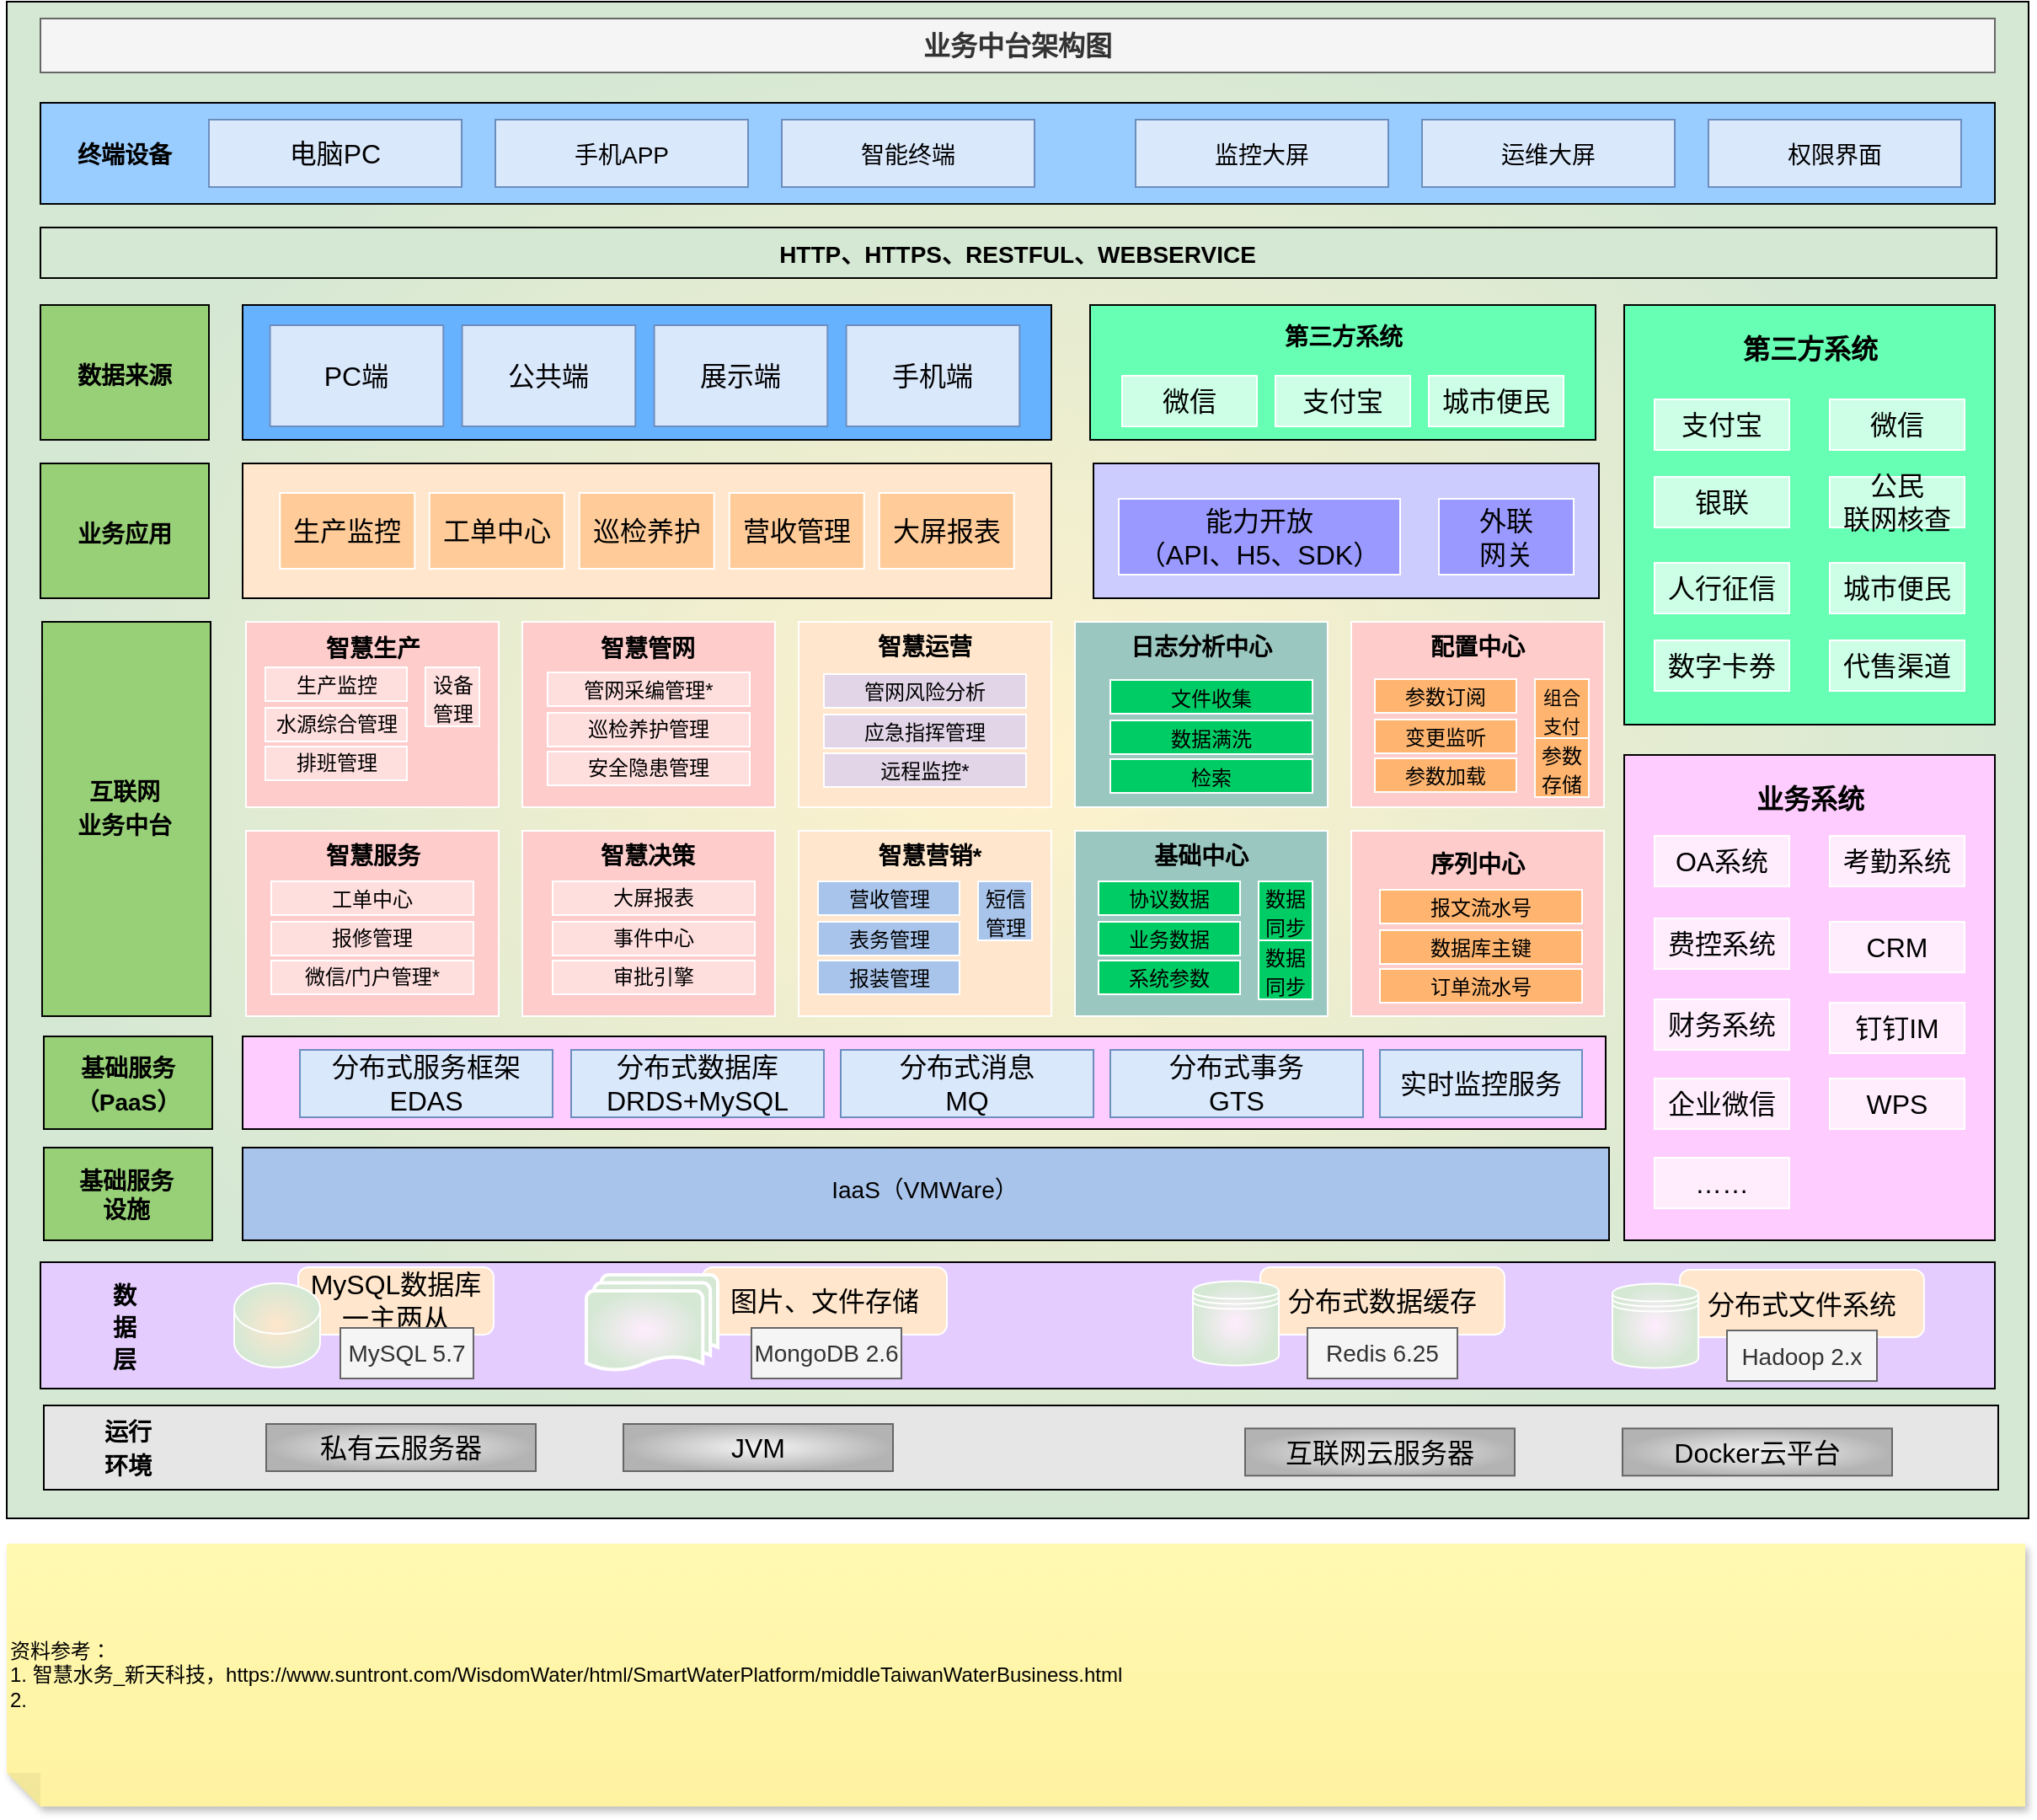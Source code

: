 <mxfile>
    <diagram name="智慧水务-业务中台" id="4simwkfIRgN691fyDRGk">
        <mxGraphModel dx="1086" dy="752" grid="0" gridSize="10" guides="1" tooltips="1" connect="1" arrows="1" fold="1" page="1" pageScale="1" pageWidth="827" pageHeight="1169" math="0" shadow="0">
            <root>
                <mxCell id="0"/>
                <mxCell id="5" value="备注" parent="0"/>
                <mxCell id="4" value="&lt;span style=&quot;&quot;&gt;资料参考：&lt;/span&gt;&lt;br style=&quot;border-color: var(--border-color);&quot;&gt;&lt;span style=&quot;&quot;&gt;1. 智慧水务_新天科技，https://www.suntront.com/WisdomWater/html/SmartWaterPlatform/middleTaiwanWaterBusiness.html&amp;nbsp;&lt;/span&gt;&lt;br style=&quot;border-color: var(--border-color);&quot;&gt;&lt;span style=&quot;&quot;&gt;2.&amp;nbsp;&lt;/span&gt;" style="shape=note;whiteSpace=wrap;html=1;backgroundOutline=1;fontColor=#000000;darkOpacity=0.05;fillColor=#FFF9B2;strokeColor=none;fillStyle=solid;direction=west;gradientDirection=north;gradientColor=#FFF2A1;shadow=1;size=20;pointerEvents=1;align=left;" parent="5" vertex="1">
                    <mxGeometry x="20" y="935" width="1198" height="156" as="geometry"/>
                </mxCell>
                <mxCell id="1" value="架构主图" parent="0"/>
                <mxCell id="jWukpngSFdl4Em01BRt9-1" value="" style="rounded=0;whiteSpace=wrap;html=1;fillStyle=dashed;fillColor=#FFF2CC;gradientColor=#D5E8D4;gradientDirection=radial;" parent="1" vertex="1">
                    <mxGeometry x="20" y="20" width="1200" height="900" as="geometry"/>
                </mxCell>
                <mxCell id="jWukpngSFdl4Em01BRt9-2" value="&lt;font style=&quot;font-size: 16px;&quot;&gt;&lt;b&gt;业务中台架构图&lt;/b&gt;&lt;/font&gt;" style="rounded=0;whiteSpace=wrap;html=1;fillColor=#f5f5f5;fontColor=#333333;strokeColor=#666666;" parent="1" vertex="1">
                    <mxGeometry x="40" y="30" width="1160" height="32" as="geometry"/>
                </mxCell>
                <mxCell id="jWukpngSFdl4Em01BRt9-12" value="" style="group" parent="1" vertex="1" connectable="0">
                    <mxGeometry x="40" y="80" width="1160" height="60" as="geometry"/>
                </mxCell>
                <mxCell id="jWukpngSFdl4Em01BRt9-11" value="" style="group" parent="jWukpngSFdl4Em01BRt9-12" vertex="1" connectable="0">
                    <mxGeometry width="1160" height="60" as="geometry"/>
                </mxCell>
                <mxCell id="jWukpngSFdl4Em01BRt9-3" value="" style="rounded=0;whiteSpace=wrap;html=1;fillColor=#99CCFF;" parent="jWukpngSFdl4Em01BRt9-11" vertex="1">
                    <mxGeometry width="1160" height="60" as="geometry"/>
                </mxCell>
                <mxCell id="jWukpngSFdl4Em01BRt9-4" value="&lt;font style=&quot;font-size: 14px;&quot;&gt;终端设备&lt;/font&gt;" style="rounded=0;whiteSpace=wrap;html=1;fontSize=16;strokeColor=none;fillColor=none;fontStyle=1" parent="jWukpngSFdl4Em01BRt9-11" vertex="1">
                    <mxGeometry x="20" y="10" width="60" height="40" as="geometry"/>
                </mxCell>
                <mxCell id="jWukpngSFdl4Em01BRt9-5" value="电脑PC" style="rounded=0;whiteSpace=wrap;html=1;fontSize=16;strokeColor=#6c8ebf;fillColor=#dae8fc;" parent="jWukpngSFdl4Em01BRt9-12" vertex="1">
                    <mxGeometry x="100" y="10" width="150" height="40" as="geometry"/>
                </mxCell>
                <mxCell id="jWukpngSFdl4Em01BRt9-6" value="&lt;font style=&quot;font-size: 14px;&quot;&gt;手机APP&lt;/font&gt;" style="rounded=0;whiteSpace=wrap;html=1;fontSize=16;strokeColor=#6c8ebf;fillColor=#dae8fc;" parent="jWukpngSFdl4Em01BRt9-12" vertex="1">
                    <mxGeometry x="270" y="10" width="150" height="40" as="geometry"/>
                </mxCell>
                <mxCell id="jWukpngSFdl4Em01BRt9-7" value="&lt;span style=&quot;font-size: 14px;&quot;&gt;智能终端&lt;/span&gt;" style="rounded=0;whiteSpace=wrap;html=1;fontSize=16;strokeColor=#6c8ebf;fillColor=#dae8fc;" parent="jWukpngSFdl4Em01BRt9-12" vertex="1">
                    <mxGeometry x="440" y="10" width="150" height="40" as="geometry"/>
                </mxCell>
                <mxCell id="jWukpngSFdl4Em01BRt9-8" value="&lt;span style=&quot;font-size: 14px;&quot;&gt;监控大屏&lt;/span&gt;" style="rounded=0;whiteSpace=wrap;html=1;fontSize=16;strokeColor=#6c8ebf;fillColor=#dae8fc;" parent="jWukpngSFdl4Em01BRt9-12" vertex="1">
                    <mxGeometry x="650" y="10" width="150" height="40" as="geometry"/>
                </mxCell>
                <mxCell id="jWukpngSFdl4Em01BRt9-9" value="&lt;span style=&quot;font-size: 14px;&quot;&gt;运维大屏&lt;/span&gt;" style="rounded=0;whiteSpace=wrap;html=1;fontSize=16;strokeColor=#6c8ebf;fillColor=#dae8fc;" parent="jWukpngSFdl4Em01BRt9-12" vertex="1">
                    <mxGeometry x="820" y="10" width="150" height="40" as="geometry"/>
                </mxCell>
                <mxCell id="jWukpngSFdl4Em01BRt9-10" value="&lt;span style=&quot;font-size: 14px;&quot;&gt;权限界面&lt;/span&gt;" style="rounded=0;whiteSpace=wrap;html=1;fontSize=16;strokeColor=#6c8ebf;fillColor=#dae8fc;" parent="jWukpngSFdl4Em01BRt9-12" vertex="1">
                    <mxGeometry x="990" y="10" width="150" height="40" as="geometry"/>
                </mxCell>
                <mxCell id="jWukpngSFdl4Em01BRt9-27" value="" style="group" parent="1" vertex="1" connectable="0">
                    <mxGeometry x="40" y="768" width="1160" height="75" as="geometry"/>
                </mxCell>
                <mxCell id="jWukpngSFdl4Em01BRt9-28" value="" style="group" parent="jWukpngSFdl4Em01BRt9-27" vertex="1" connectable="0">
                    <mxGeometry width="1160" height="75" as="geometry"/>
                </mxCell>
                <mxCell id="jWukpngSFdl4Em01BRt9-29" value="" style="rounded=0;whiteSpace=wrap;html=1;fillColor=#E5CCFF;" parent="jWukpngSFdl4Em01BRt9-28" vertex="1">
                    <mxGeometry width="1160" height="75" as="geometry"/>
                </mxCell>
                <mxCell id="jWukpngSFdl4Em01BRt9-30" value="&lt;font style=&quot;font-size: 14px;&quot;&gt;数&lt;br&gt;据&lt;br&gt;层&lt;/font&gt;" style="rounded=0;whiteSpace=wrap;html=1;fontSize=16;strokeColor=none;fillColor=none;fontStyle=1" parent="jWukpngSFdl4Em01BRt9-28" vertex="1">
                    <mxGeometry x="20" y="12.5" width="60" height="50" as="geometry"/>
                </mxCell>
                <mxCell id="jWukpngSFdl4Em01BRt9-217" value="MySQL数据库&lt;br&gt;一主两从" style="rounded=1;whiteSpace=wrap;html=1;fillStyle=solid;strokeColor=#FFFFFF;fontSize=16;fillColor=#FFE6CC;gradientColor=none;gradientDirection=radial;" parent="jWukpngSFdl4Em01BRt9-28" vertex="1">
                    <mxGeometry x="153" y="3" width="116" height="40" as="geometry"/>
                </mxCell>
                <mxCell id="jWukpngSFdl4Em01BRt9-216" value="" style="shape=cylinder3;whiteSpace=wrap;html=1;boundedLbl=1;backgroundOutline=1;size=15;fillStyle=dashed;strokeColor=#FFFFFF;fontSize=16;fillColor=#FFE6CC;gradientColor=#D5E8D4;gradientDirection=radial;" parent="jWukpngSFdl4Em01BRt9-28" vertex="1">
                    <mxGeometry x="115" y="12.5" width="51" height="50" as="geometry"/>
                </mxCell>
                <mxCell id="jWukpngSFdl4Em01BRt9-228" value="MySQL 5.7" style="text;html=1;strokeColor=#666666;fillColor=#f5f5f5;align=center;verticalAlign=middle;whiteSpace=wrap;rounded=0;fontSize=14;fontColor=#333333;" parent="jWukpngSFdl4Em01BRt9-28" vertex="1">
                    <mxGeometry x="178" y="39" width="79" height="30" as="geometry"/>
                </mxCell>
                <mxCell id="jWukpngSFdl4Em01BRt9-230" value="图片、文件存储" style="rounded=1;whiteSpace=wrap;html=1;fillStyle=solid;strokeColor=#FFFFFF;fontSize=16;fillColor=#FFE6CC;gradientColor=none;gradientDirection=radial;" parent="jWukpngSFdl4Em01BRt9-28" vertex="1">
                    <mxGeometry x="393" y="3" width="145" height="40" as="geometry"/>
                </mxCell>
                <mxCell id="jWukpngSFdl4Em01BRt9-229" value="" style="strokeWidth=2;html=1;shape=mxgraph.flowchart.multi-document;whiteSpace=wrap;fillStyle=solid;strokeColor=#FFFFFF;fontSize=14;fillColor=#FFEDFE;gradientColor=#D5E8D4;gradientDirection=radial;" parent="jWukpngSFdl4Em01BRt9-28" vertex="1">
                    <mxGeometry x="324" y="7.5" width="78" height="57.5" as="geometry"/>
                </mxCell>
                <mxCell id="jWukpngSFdl4Em01BRt9-231" value="MongoDB 2.6" style="text;html=1;strokeColor=#666666;fillColor=#f5f5f5;align=center;verticalAlign=middle;whiteSpace=wrap;rounded=0;fontSize=14;fontColor=#333333;" parent="jWukpngSFdl4Em01BRt9-28" vertex="1">
                    <mxGeometry x="422" y="39" width="89" height="30" as="geometry"/>
                </mxCell>
                <mxCell id="jWukpngSFdl4Em01BRt9-233" value="分布式数据缓存" style="rounded=1;whiteSpace=wrap;html=1;fillStyle=solid;strokeColor=#FFFFFF;fontSize=16;fillColor=#FFE6CC;gradientColor=none;gradientDirection=radial;" parent="jWukpngSFdl4Em01BRt9-28" vertex="1">
                    <mxGeometry x="724" y="3" width="145" height="40" as="geometry"/>
                </mxCell>
                <mxCell id="jWukpngSFdl4Em01BRt9-232" value="" style="shape=datastore;whiteSpace=wrap;html=1;fillStyle=solid;strokeColor=#FFFFFF;fontSize=14;fillColor=#FFEDFE;gradientColor=#D5E8D4;gradientDirection=radial;" parent="jWukpngSFdl4Em01BRt9-28" vertex="1">
                    <mxGeometry x="684" y="11.25" width="51" height="50" as="geometry"/>
                </mxCell>
                <mxCell id="jWukpngSFdl4Em01BRt9-234" value="Redis 6.25" style="text;html=1;strokeColor=#666666;fillColor=#f5f5f5;align=center;verticalAlign=middle;whiteSpace=wrap;rounded=0;fontSize=14;fontColor=#333333;" parent="jWukpngSFdl4Em01BRt9-28" vertex="1">
                    <mxGeometry x="752" y="39" width="89" height="30" as="geometry"/>
                </mxCell>
                <mxCell id="jWukpngSFdl4Em01BRt9-235" value="分布式文件系统" style="rounded=1;whiteSpace=wrap;html=1;fillStyle=solid;strokeColor=#FFFFFF;fontSize=16;fillColor=#FFE6CC;gradientColor=none;gradientDirection=radial;" parent="jWukpngSFdl4Em01BRt9-28" vertex="1">
                    <mxGeometry x="973" y="4.5" width="145" height="40" as="geometry"/>
                </mxCell>
                <mxCell id="jWukpngSFdl4Em01BRt9-236" value="" style="shape=datastore;whiteSpace=wrap;html=1;fillStyle=solid;strokeColor=#FFFFFF;fontSize=14;fillColor=#FFEDFE;gradientColor=#D5E8D4;gradientDirection=radial;" parent="jWukpngSFdl4Em01BRt9-28" vertex="1">
                    <mxGeometry x="933" y="12.75" width="51" height="50" as="geometry"/>
                </mxCell>
                <mxCell id="jWukpngSFdl4Em01BRt9-237" value="Hadoop 2.x" style="text;html=1;strokeColor=#666666;fillColor=#f5f5f5;align=center;verticalAlign=middle;whiteSpace=wrap;rounded=0;fontSize=14;fontColor=#333333;" parent="jWukpngSFdl4Em01BRt9-28" vertex="1">
                    <mxGeometry x="1001" y="40.5" width="89" height="30" as="geometry"/>
                </mxCell>
                <mxCell id="jWukpngSFdl4Em01BRt9-40" value="" style="group" parent="1" vertex="1" connectable="0">
                    <mxGeometry x="40" y="154" width="1160" height="40" as="geometry"/>
                </mxCell>
                <mxCell id="jWukpngSFdl4Em01BRt9-41" value="" style="rounded=0;whiteSpace=wrap;html=1;fillColor=#D5E8D4;" parent="jWukpngSFdl4Em01BRt9-40" vertex="1">
                    <mxGeometry width="1161" height="30" as="geometry"/>
                </mxCell>
                <mxCell id="jWukpngSFdl4Em01BRt9-42" value="&lt;font style=&quot;font-size: 14px;&quot;&gt;HTTP、HTTPS、RESTFUL、WEBSERVICE&lt;/font&gt;" style="rounded=0;whiteSpace=wrap;html=1;fontSize=16;strokeColor=none;fillColor=none;fontStyle=1" parent="jWukpngSFdl4Em01BRt9-40" vertex="1">
                    <mxGeometry x="15" y="4.997" width="1130" height="20" as="geometry"/>
                </mxCell>
                <mxCell id="jWukpngSFdl4Em01BRt9-48" value="" style="group" parent="1" vertex="1" connectable="0">
                    <mxGeometry x="160" y="200" width="480" height="80" as="geometry"/>
                </mxCell>
                <mxCell id="jWukpngSFdl4Em01BRt9-49" value="" style="group" parent="jWukpngSFdl4Em01BRt9-48" vertex="1" connectable="0">
                    <mxGeometry width="480" height="80" as="geometry"/>
                </mxCell>
                <mxCell id="jWukpngSFdl4Em01BRt9-70" value="" style="group" parent="jWukpngSFdl4Em01BRt9-49" vertex="1" connectable="0">
                    <mxGeometry width="480" height="80" as="geometry"/>
                </mxCell>
                <mxCell id="jWukpngSFdl4Em01BRt9-50" value="" style="rounded=0;whiteSpace=wrap;html=1;fillColor=#66B2FF;" parent="jWukpngSFdl4Em01BRt9-70" vertex="1">
                    <mxGeometry width="480" height="80" as="geometry"/>
                </mxCell>
                <mxCell id="jWukpngSFdl4Em01BRt9-62" value="PC端" style="rounded=0;whiteSpace=wrap;html=1;fontSize=16;strokeColor=#6c8ebf;fillColor=#dae8fc;" parent="jWukpngSFdl4Em01BRt9-70" vertex="1">
                    <mxGeometry x="16.286" y="12" width="102.857" height="60" as="geometry"/>
                </mxCell>
                <mxCell id="jWukpngSFdl4Em01BRt9-67" value="公共端" style="rounded=0;whiteSpace=wrap;html=1;fontSize=16;strokeColor=#6c8ebf;fillColor=#dae8fc;" parent="jWukpngSFdl4Em01BRt9-70" vertex="1">
                    <mxGeometry x="130.286" y="12" width="102.857" height="60" as="geometry"/>
                </mxCell>
                <mxCell id="jWukpngSFdl4Em01BRt9-68" value="展示端" style="rounded=0;whiteSpace=wrap;html=1;fontSize=16;strokeColor=#6c8ebf;fillColor=#dae8fc;" parent="jWukpngSFdl4Em01BRt9-70" vertex="1">
                    <mxGeometry x="244.286" y="12" width="102.857" height="60" as="geometry"/>
                </mxCell>
                <mxCell id="jWukpngSFdl4Em01BRt9-69" value="手机端" style="rounded=0;whiteSpace=wrap;html=1;fontSize=16;strokeColor=#6c8ebf;fillColor=#dae8fc;" parent="jWukpngSFdl4Em01BRt9-70" vertex="1">
                    <mxGeometry x="358.286" y="12" width="102.857" height="60" as="geometry"/>
                </mxCell>
                <mxCell id="jWukpngSFdl4Em01BRt9-87" value="" style="group" parent="1" vertex="1" connectable="0">
                    <mxGeometry x="663" y="200" width="300" height="80" as="geometry"/>
                </mxCell>
                <mxCell id="jWukpngSFdl4Em01BRt9-80" value="" style="rounded=0;whiteSpace=wrap;html=1;fillColor=#66FFB3;" parent="jWukpngSFdl4Em01BRt9-87" vertex="1">
                    <mxGeometry width="300" height="80" as="geometry"/>
                </mxCell>
                <mxCell id="jWukpngSFdl4Em01BRt9-81" value="微信" style="rounded=0;whiteSpace=wrap;html=1;fontSize=16;strokeColor=#FFFFFF;fillColor=#CCFFE6;" parent="jWukpngSFdl4Em01BRt9-87" vertex="1">
                    <mxGeometry x="19" y="42" width="80" height="30" as="geometry"/>
                </mxCell>
                <mxCell id="jWukpngSFdl4Em01BRt9-82" value="支付宝" style="rounded=0;whiteSpace=wrap;html=1;fontSize=16;strokeColor=#FFFFFF;fillColor=#CCFFE6;" parent="jWukpngSFdl4Em01BRt9-87" vertex="1">
                    <mxGeometry x="110" y="42" width="80" height="30" as="geometry"/>
                </mxCell>
                <mxCell id="jWukpngSFdl4Em01BRt9-83" value="城市便民" style="rounded=0;whiteSpace=wrap;html=1;fontSize=16;strokeColor=#FFFFFF;fillColor=#CCFFE6;" parent="jWukpngSFdl4Em01BRt9-87" vertex="1">
                    <mxGeometry x="201" y="42" width="80" height="30" as="geometry"/>
                </mxCell>
                <mxCell id="jWukpngSFdl4Em01BRt9-85" value="第三方系统" style="text;html=1;strokeColor=none;fillColor=none;align=center;verticalAlign=middle;whiteSpace=wrap;rounded=0;fontSize=14;fontStyle=1" parent="jWukpngSFdl4Em01BRt9-87" vertex="1">
                    <mxGeometry x="108.5" y="3.5" width="83" height="30" as="geometry"/>
                </mxCell>
                <mxCell id="jWukpngSFdl4Em01BRt9-96" value="" style="group" parent="1" vertex="1" connectable="0">
                    <mxGeometry x="40" y="200" width="100" height="80" as="geometry"/>
                </mxCell>
                <mxCell id="jWukpngSFdl4Em01BRt9-45" value="" style="rounded=0;whiteSpace=wrap;html=1;fillColor=#97D077;" parent="jWukpngSFdl4Em01BRt9-96" vertex="1">
                    <mxGeometry width="100" height="80" as="geometry"/>
                </mxCell>
                <mxCell id="jWukpngSFdl4Em01BRt9-46" value="&lt;font style=&quot;font-size: 14px;&quot;&gt;数据来源&lt;/font&gt;" style="rounded=0;whiteSpace=wrap;html=1;fontSize=16;strokeColor=none;fillColor=none;fontStyle=1" parent="jWukpngSFdl4Em01BRt9-96" vertex="1">
                    <mxGeometry x="20" y="21" width="60" height="39" as="geometry"/>
                </mxCell>
                <mxCell id="jWukpngSFdl4Em01BRt9-97" value="" style="group" parent="1" vertex="1" connectable="0">
                    <mxGeometry x="40" y="294" width="100" height="80" as="geometry"/>
                </mxCell>
                <mxCell id="jWukpngSFdl4Em01BRt9-98" value="" style="rounded=0;whiteSpace=wrap;html=1;fillColor=#97D077;" parent="jWukpngSFdl4Em01BRt9-97" vertex="1">
                    <mxGeometry width="100" height="80" as="geometry"/>
                </mxCell>
                <mxCell id="jWukpngSFdl4Em01BRt9-99" value="&lt;font style=&quot;font-size: 14px;&quot;&gt;业务应用&lt;/font&gt;" style="rounded=0;whiteSpace=wrap;html=1;fontSize=16;strokeColor=none;fillColor=none;fontStyle=1" parent="jWukpngSFdl4Em01BRt9-97" vertex="1">
                    <mxGeometry x="20" y="21" width="60" height="39" as="geometry"/>
                </mxCell>
                <mxCell id="jWukpngSFdl4Em01BRt9-116" value="" style="group" parent="1" vertex="1" connectable="0">
                    <mxGeometry x="160" y="294" width="480" height="80" as="geometry"/>
                </mxCell>
                <mxCell id="jWukpngSFdl4Em01BRt9-106" value="" style="rounded=0;whiteSpace=wrap;html=1;fillColor=#FFE6CC;" parent="jWukpngSFdl4Em01BRt9-116" vertex="1">
                    <mxGeometry width="480" height="80" as="geometry"/>
                </mxCell>
                <mxCell id="jWukpngSFdl4Em01BRt9-107" value="生产监控" style="rounded=0;whiteSpace=wrap;html=1;fontSize=16;strokeColor=#FFFFFF;fillColor=#FFCC99;" parent="jWukpngSFdl4Em01BRt9-116" vertex="1">
                    <mxGeometry x="22.146" y="17.5" width="80" height="45" as="geometry"/>
                </mxCell>
                <mxCell id="jWukpngSFdl4Em01BRt9-112" value="工单中心" style="rounded=0;whiteSpace=wrap;html=1;fontSize=16;strokeColor=#FFFFFF;fillColor=#FFCC99;" parent="jWukpngSFdl4Em01BRt9-116" vertex="1">
                    <mxGeometry x="110.856" y="17.5" width="80" height="45" as="geometry"/>
                </mxCell>
                <mxCell id="jWukpngSFdl4Em01BRt9-113" value="巡检养护" style="rounded=0;whiteSpace=wrap;html=1;fontSize=16;strokeColor=#FFFFFF;fillColor=#FFCC99;" parent="jWukpngSFdl4Em01BRt9-116" vertex="1">
                    <mxGeometry x="199.856" y="17.5" width="80" height="45" as="geometry"/>
                </mxCell>
                <mxCell id="jWukpngSFdl4Em01BRt9-114" value="营收管理" style="rounded=0;whiteSpace=wrap;html=1;fontSize=16;strokeColor=#FFFFFF;fillColor=#FFCC99;" parent="jWukpngSFdl4Em01BRt9-116" vertex="1">
                    <mxGeometry x="288.856" y="17.5" width="80" height="45" as="geometry"/>
                </mxCell>
                <mxCell id="jWukpngSFdl4Em01BRt9-115" value="大屏报表" style="rounded=0;whiteSpace=wrap;html=1;fontSize=16;strokeColor=#FFFFFF;fillColor=#FFCC99;" parent="jWukpngSFdl4Em01BRt9-116" vertex="1">
                    <mxGeometry x="377.856" y="17.5" width="80" height="45" as="geometry"/>
                </mxCell>
                <mxCell id="jWukpngSFdl4Em01BRt9-125" value="" style="group" parent="1" vertex="1" connectable="0">
                    <mxGeometry x="665" y="294" width="300" height="80" as="geometry"/>
                </mxCell>
                <mxCell id="jWukpngSFdl4Em01BRt9-119" value="" style="rounded=0;whiteSpace=wrap;html=1;fillColor=#CCCCFF;" parent="jWukpngSFdl4Em01BRt9-125" vertex="1">
                    <mxGeometry width="300" height="80" as="geometry"/>
                </mxCell>
                <mxCell id="jWukpngSFdl4Em01BRt9-120" value="能力开放&lt;br&gt;（API、H5、SDK）" style="rounded=0;whiteSpace=wrap;html=1;fontSize=16;strokeColor=#FFFFFF;fillColor=#9999FF;" parent="jWukpngSFdl4Em01BRt9-125" vertex="1">
                    <mxGeometry x="15" y="21" width="167" height="45" as="geometry"/>
                </mxCell>
                <mxCell id="jWukpngSFdl4Em01BRt9-121" value="外联&lt;br&gt;网关" style="rounded=0;whiteSpace=wrap;html=1;fontSize=16;strokeColor=#FFFFFF;fillColor=#9999FF;" parent="jWukpngSFdl4Em01BRt9-125" vertex="1">
                    <mxGeometry x="204.996" y="21" width="80" height="45" as="geometry"/>
                </mxCell>
                <mxCell id="jWukpngSFdl4Em01BRt9-127" value="" style="rounded=0;whiteSpace=wrap;html=1;fillColor=#97D077;" parent="1" vertex="1">
                    <mxGeometry x="41" y="388" width="100" height="234" as="geometry"/>
                </mxCell>
                <mxCell id="jWukpngSFdl4Em01BRt9-128" value="&lt;font style=&quot;font-size: 14px;&quot;&gt;互联网&lt;br&gt;业务中台&lt;br&gt;&lt;/font&gt;" style="rounded=0;whiteSpace=wrap;html=1;fontSize=16;strokeColor=none;fillColor=none;fontStyle=1" parent="1" vertex="1">
                    <mxGeometry x="60" y="478" width="60" height="39" as="geometry"/>
                </mxCell>
                <mxCell id="jWukpngSFdl4Em01BRt9-133" value="" style="group" parent="1" vertex="1" connectable="0">
                    <mxGeometry x="42" y="634" width="100" height="55" as="geometry"/>
                </mxCell>
                <mxCell id="jWukpngSFdl4Em01BRt9-135" value="" style="group" parent="jWukpngSFdl4Em01BRt9-133" vertex="1" connectable="0">
                    <mxGeometry width="100" height="55" as="geometry"/>
                </mxCell>
                <mxCell id="jWukpngSFdl4Em01BRt9-131" value="" style="rounded=0;whiteSpace=wrap;html=1;fillColor=#97D077;" parent="jWukpngSFdl4Em01BRt9-135" vertex="1">
                    <mxGeometry width="100" height="55" as="geometry"/>
                </mxCell>
                <mxCell id="jWukpngSFdl4Em01BRt9-132" value="&lt;font style=&quot;font-size: 14px;&quot;&gt;基础服务&lt;br&gt;（PaaS）&lt;br&gt;&lt;/font&gt;" style="rounded=0;whiteSpace=wrap;html=1;fontSize=16;strokeColor=none;fillColor=none;fontStyle=1" parent="jWukpngSFdl4Em01BRt9-135" vertex="1">
                    <mxGeometry x="20" y="15" width="60" height="25" as="geometry"/>
                </mxCell>
                <mxCell id="jWukpngSFdl4Em01BRt9-153" value="" style="rounded=0;whiteSpace=wrap;html=1;fillColor=#97D077;" parent="1" vertex="1">
                    <mxGeometry x="42" y="700" width="100" height="55" as="geometry"/>
                </mxCell>
                <mxCell id="jWukpngSFdl4Em01BRt9-25" value="" style="rounded=0;whiteSpace=wrap;html=1;fillColor=#FFCCFF;" parent="1" vertex="1">
                    <mxGeometry x="160" y="634" width="809" height="55" as="geometry"/>
                </mxCell>
                <mxCell id="jWukpngSFdl4Em01BRt9-155" value="" style="rounded=0;whiteSpace=wrap;html=1;fillColor=#A9C4EB;" parent="1" vertex="1">
                    <mxGeometry x="160" y="700" width="811" height="55" as="geometry"/>
                </mxCell>
                <mxCell id="jWukpngSFdl4Em01BRt9-156" value="" style="group" parent="1" vertex="1" connectable="0">
                    <mxGeometry x="42" y="843" width="1160" height="50" as="geometry"/>
                </mxCell>
                <mxCell id="jWukpngSFdl4Em01BRt9-157" value="" style="group" parent="jWukpngSFdl4Em01BRt9-156" vertex="1" connectable="0">
                    <mxGeometry y="10" width="1160" height="50" as="geometry"/>
                </mxCell>
                <mxCell id="jWukpngSFdl4Em01BRt9-158" value="" style="rounded=0;whiteSpace=wrap;html=1;fillColor=#E6E6E6;" parent="jWukpngSFdl4Em01BRt9-157" vertex="1">
                    <mxGeometry width="1160" height="50" as="geometry"/>
                </mxCell>
                <mxCell id="jWukpngSFdl4Em01BRt9-159" value="&lt;font style=&quot;font-size: 14px;&quot;&gt;运行&lt;br&gt;环境&lt;br&gt;&lt;/font&gt;" style="rounded=0;whiteSpace=wrap;html=1;fontSize=16;strokeColor=none;fillColor=none;fontStyle=1" parent="jWukpngSFdl4Em01BRt9-157" vertex="1">
                    <mxGeometry x="20" y="8.333" width="60" height="33.333" as="geometry"/>
                </mxCell>
                <mxCell id="jWukpngSFdl4Em01BRt9-247" value="私有云服务器" style="rounded=0;whiteSpace=wrap;html=1;fontSize=16;strokeColor=#666666;fillColor=#f5f5f5;gradientColor=#b3b3b3;gradientDirection=radial;" parent="jWukpngSFdl4Em01BRt9-157" vertex="1">
                    <mxGeometry x="132" y="11" width="160" height="28" as="geometry"/>
                </mxCell>
                <mxCell id="jWukpngSFdl4Em01BRt9-248" value="JVM" style="rounded=0;whiteSpace=wrap;html=1;fontSize=16;strokeColor=#666666;fillColor=#f5f5f5;gradientColor=#b3b3b3;gradientDirection=radial;" parent="jWukpngSFdl4Em01BRt9-157" vertex="1">
                    <mxGeometry x="344" y="11" width="160" height="28" as="geometry"/>
                </mxCell>
                <mxCell id="jWukpngSFdl4Em01BRt9-249" value="互联网云服务器" style="rounded=0;whiteSpace=wrap;html=1;fontSize=16;strokeColor=#666666;fillColor=#f5f5f5;gradientColor=#b3b3b3;gradientDirection=radial;" parent="jWukpngSFdl4Em01BRt9-157" vertex="1">
                    <mxGeometry x="713" y="13.67" width="160" height="28" as="geometry"/>
                </mxCell>
                <mxCell id="jWukpngSFdl4Em01BRt9-250" value="Docker云平台" style="rounded=0;whiteSpace=wrap;html=1;fontSize=16;strokeColor=#666666;fillColor=#f5f5f5;gradientColor=#b3b3b3;gradientDirection=radial;" parent="jWukpngSFdl4Em01BRt9-157" vertex="1">
                    <mxGeometry x="937" y="13.67" width="160" height="28" as="geometry"/>
                </mxCell>
                <mxCell id="jWukpngSFdl4Em01BRt9-160" value="&lt;font style=&quot;font-size: 14px;&quot;&gt;&lt;b&gt;基础服务&lt;br&gt;设施&lt;/b&gt;&lt;/font&gt;" style="text;html=1;strokeColor=none;fillColor=none;align=center;verticalAlign=middle;whiteSpace=wrap;rounded=0;fontSize=14;" parent="1" vertex="1">
                    <mxGeometry x="61" y="712.5" width="60" height="30" as="geometry"/>
                </mxCell>
                <mxCell id="jWukpngSFdl4Em01BRt9-161" value="" style="rounded=0;whiteSpace=wrap;html=1;fillColor=#FFCCCC;strokeColor=#FFFFFF;" parent="1" vertex="1">
                    <mxGeometry x="162" y="388" width="150" height="110" as="geometry"/>
                </mxCell>
                <mxCell id="jWukpngSFdl4Em01BRt9-164" value="" style="rounded=0;whiteSpace=wrap;html=1;fillColor=#FFCCCC;strokeColor=#FFFFFF;" parent="1" vertex="1">
                    <mxGeometry x="326" y="388" width="150" height="110" as="geometry"/>
                </mxCell>
                <mxCell id="jWukpngSFdl4Em01BRt9-165" value="" style="rounded=0;whiteSpace=wrap;html=1;fillColor=#FFE6CC;strokeColor=#FFFFFF;" parent="1" vertex="1">
                    <mxGeometry x="490" y="388" width="150" height="110" as="geometry"/>
                </mxCell>
                <mxCell id="jWukpngSFdl4Em01BRt9-166" value="" style="rounded=0;whiteSpace=wrap;html=1;fillColor=#9AC7BF;strokeColor=#FFFFFF;" parent="1" vertex="1">
                    <mxGeometry x="654" y="388" width="150" height="110" as="geometry"/>
                </mxCell>
                <mxCell id="jWukpngSFdl4Em01BRt9-168" value="" style="rounded=0;whiteSpace=wrap;html=1;fillColor=#FFCCCC;strokeColor=#FFFFFF;" parent="1" vertex="1">
                    <mxGeometry x="818" y="388" width="150" height="110" as="geometry"/>
                </mxCell>
                <mxCell id="jWukpngSFdl4Em01BRt9-169" value="" style="rounded=0;whiteSpace=wrap;html=1;fillColor=#FFCCCC;strokeColor=#FFFFFF;" parent="1" vertex="1">
                    <mxGeometry x="162" y="512" width="150" height="110" as="geometry"/>
                </mxCell>
                <mxCell id="jWukpngSFdl4Em01BRt9-170" value="" style="rounded=0;whiteSpace=wrap;html=1;fillColor=#FFCCCC;strokeColor=#FFFFFF;" parent="1" vertex="1">
                    <mxGeometry x="326" y="512" width="150" height="110" as="geometry"/>
                </mxCell>
                <mxCell id="jWukpngSFdl4Em01BRt9-171" value="" style="rounded=0;whiteSpace=wrap;html=1;fillColor=#FFE6CC;strokeColor=#FFFFFF;" parent="1" vertex="1">
                    <mxGeometry x="490" y="512" width="150" height="110" as="geometry"/>
                </mxCell>
                <mxCell id="jWukpngSFdl4Em01BRt9-172" value="" style="rounded=0;whiteSpace=wrap;html=1;fillColor=#9AC7BF;strokeColor=#FFFFFF;" parent="1" vertex="1">
                    <mxGeometry x="654" y="512" width="150" height="110" as="geometry"/>
                </mxCell>
                <mxCell id="jWukpngSFdl4Em01BRt9-173" value="" style="rounded=0;whiteSpace=wrap;html=1;fillColor=#FFCCCC;strokeColor=#FFFFFF;" parent="1" vertex="1">
                    <mxGeometry x="818" y="512" width="150" height="110" as="geometry"/>
                </mxCell>
                <mxCell id="jWukpngSFdl4Em01BRt9-174" value="&lt;b&gt;智慧运营&lt;/b&gt;" style="text;html=1;strokeColor=none;fillColor=none;align=center;verticalAlign=middle;whiteSpace=wrap;rounded=0;fontSize=14;" parent="1" vertex="1">
                    <mxGeometry x="535" y="388" width="60" height="30" as="geometry"/>
                </mxCell>
                <mxCell id="jWukpngSFdl4Em01BRt9-175" value="&lt;b&gt;智慧营销*&lt;/b&gt;" style="text;html=1;strokeColor=none;fillColor=none;align=center;verticalAlign=middle;whiteSpace=wrap;rounded=0;fontSize=14;" parent="1" vertex="1">
                    <mxGeometry x="535" y="512" width="66" height="30" as="geometry"/>
                </mxCell>
                <mxCell id="jWukpngSFdl4Em01BRt9-176" value="&lt;b&gt;日志分析中心&lt;/b&gt;" style="text;html=1;strokeColor=none;fillColor=none;align=center;verticalAlign=middle;whiteSpace=wrap;rounded=0;fontSize=14;" parent="1" vertex="1">
                    <mxGeometry x="681" y="388" width="96" height="30" as="geometry"/>
                </mxCell>
                <mxCell id="jWukpngSFdl4Em01BRt9-177" value="&lt;b&gt;配置中心&lt;/b&gt;" style="text;html=1;strokeColor=none;fillColor=none;align=center;verticalAlign=middle;whiteSpace=wrap;rounded=0;fontSize=14;" parent="1" vertex="1">
                    <mxGeometry x="863" y="388" width="60" height="30" as="geometry"/>
                </mxCell>
                <mxCell id="jWukpngSFdl4Em01BRt9-178" value="&lt;b&gt;序列中心&lt;/b&gt;" style="text;html=1;strokeColor=none;fillColor=none;align=center;verticalAlign=middle;whiteSpace=wrap;rounded=0;fontSize=14;" parent="1" vertex="1">
                    <mxGeometry x="863" y="517" width="60" height="30" as="geometry"/>
                </mxCell>
                <mxCell id="jWukpngSFdl4Em01BRt9-179" value="&lt;b&gt;基础中心&lt;/b&gt;" style="text;html=1;strokeColor=none;fillColor=none;align=center;verticalAlign=middle;whiteSpace=wrap;rounded=0;fontSize=14;" parent="1" vertex="1">
                    <mxGeometry x="699" y="512" width="60" height="30" as="geometry"/>
                </mxCell>
                <mxCell id="jWukpngSFdl4Em01BRt9-180" value="&lt;span style=&quot;font-size: 12px;&quot;&gt;管网风险分析&lt;/span&gt;" style="text;html=1;strokeColor=#FFFFFF;fillColor=#e1d5e7;align=center;verticalAlign=middle;whiteSpace=wrap;rounded=0;fontSize=14;" parent="1" vertex="1">
                    <mxGeometry x="505" y="419" width="120" height="20" as="geometry"/>
                </mxCell>
                <mxCell id="jWukpngSFdl4Em01BRt9-181" value="&lt;font style=&quot;font-size: 12px;&quot;&gt;应急指挥管理&lt;/font&gt;" style="text;html=1;strokeColor=#FFFFFF;fillColor=#e1d5e7;align=center;verticalAlign=middle;whiteSpace=wrap;rounded=0;fontSize=14;" parent="1" vertex="1">
                    <mxGeometry x="505" y="443" width="120" height="20" as="geometry"/>
                </mxCell>
                <mxCell id="jWukpngSFdl4Em01BRt9-182" value="&lt;font style=&quot;font-size: 12px;&quot;&gt;远程监控*&lt;/font&gt;" style="text;html=1;strokeColor=#FFFFFF;fillColor=#e1d5e7;align=center;verticalAlign=middle;whiteSpace=wrap;rounded=0;fontSize=14;" parent="1" vertex="1">
                    <mxGeometry x="505" y="466" width="120" height="20" as="geometry"/>
                </mxCell>
                <mxCell id="jWukpngSFdl4Em01BRt9-185" value="&lt;font style=&quot;font-size: 12px;&quot;&gt;协议数据&lt;/font&gt;" style="text;html=1;strokeColor=#FFFFFF;fillColor=#00CC66;align=center;verticalAlign=middle;whiteSpace=wrap;rounded=0;fontSize=14;" parent="1" vertex="1">
                    <mxGeometry x="668" y="542" width="84" height="20" as="geometry"/>
                </mxCell>
                <mxCell id="jWukpngSFdl4Em01BRt9-186" value="&lt;font style=&quot;font-size: 12px;&quot;&gt;业务数据&lt;/font&gt;" style="text;html=1;strokeColor=#FFFFFF;fillColor=#00CC66;align=center;verticalAlign=middle;whiteSpace=wrap;rounded=0;fontSize=14;" parent="1" vertex="1">
                    <mxGeometry x="668" y="566" width="84" height="20" as="geometry"/>
                </mxCell>
                <mxCell id="jWukpngSFdl4Em01BRt9-187" value="&lt;font style=&quot;font-size: 12px;&quot;&gt;系统参数&lt;/font&gt;" style="text;html=1;strokeColor=#FFFFFF;fillColor=#00CC66;align=center;verticalAlign=middle;whiteSpace=wrap;rounded=0;fontSize=14;" parent="1" vertex="1">
                    <mxGeometry x="668" y="589" width="84" height="20" as="geometry"/>
                </mxCell>
                <mxCell id="jWukpngSFdl4Em01BRt9-188" value="&lt;font style=&quot;font-size: 12px;&quot;&gt;数据&lt;br&gt;同步&lt;/font&gt;" style="text;html=1;strokeColor=#FFFFFF;fillColor=#00CC66;align=center;verticalAlign=middle;whiteSpace=wrap;rounded=0;fontSize=14;" parent="1" vertex="1">
                    <mxGeometry x="763" y="542" width="32" height="35" as="geometry"/>
                </mxCell>
                <mxCell id="jWukpngSFdl4Em01BRt9-189" value="&lt;font style=&quot;font-size: 12px;&quot;&gt;数据&lt;br&gt;同步&lt;/font&gt;" style="text;html=1;strokeColor=#FFFFFF;fillColor=#00CC66;align=center;verticalAlign=middle;whiteSpace=wrap;rounded=0;fontSize=14;" parent="1" vertex="1">
                    <mxGeometry x="763" y="577" width="32" height="35" as="geometry"/>
                </mxCell>
                <mxCell id="jWukpngSFdl4Em01BRt9-190" value="" style="rounded=0;whiteSpace=wrap;html=1;fillColor=#66FFB3;" parent="1" vertex="1">
                    <mxGeometry x="980" y="200" width="220" height="249" as="geometry"/>
                </mxCell>
                <mxCell id="jWukpngSFdl4Em01BRt9-191" value="" style="rounded=0;whiteSpace=wrap;html=1;fillColor=#FFCCFF;" parent="1" vertex="1">
                    <mxGeometry x="980" y="467" width="220" height="288" as="geometry"/>
                </mxCell>
                <mxCell id="jWukpngSFdl4Em01BRt9-192" value="&lt;font style=&quot;font-size: 12px;&quot;&gt;参数订阅&lt;/font&gt;" style="text;html=1;strokeColor=#FFFFFF;fillColor=#FFB570;align=center;verticalAlign=middle;whiteSpace=wrap;rounded=0;fontSize=14;" parent="1" vertex="1">
                    <mxGeometry x="832" y="422" width="84" height="20" as="geometry"/>
                </mxCell>
                <mxCell id="jWukpngSFdl4Em01BRt9-193" value="&lt;font style=&quot;font-size: 12px;&quot;&gt;变更监听&lt;/font&gt;" style="text;html=1;strokeColor=#FFFFFF;fillColor=#FFB570;align=center;verticalAlign=middle;whiteSpace=wrap;rounded=0;fontSize=14;" parent="1" vertex="1">
                    <mxGeometry x="832" y="446" width="84" height="20" as="geometry"/>
                </mxCell>
                <mxCell id="jWukpngSFdl4Em01BRt9-194" value="&lt;font style=&quot;font-size: 12px;&quot;&gt;参数加载&lt;/font&gt;" style="text;html=1;strokeColor=#FFFFFF;fillColor=#FFB570;align=center;verticalAlign=middle;whiteSpace=wrap;rounded=0;fontSize=14;" parent="1" vertex="1">
                    <mxGeometry x="832" y="469" width="84" height="20" as="geometry"/>
                </mxCell>
                <mxCell id="jWukpngSFdl4Em01BRt9-195" value="&lt;font style=&quot;font-size: 11px;&quot;&gt;组合&lt;br style=&quot;font-size: 11px;&quot;&gt;支付&lt;/font&gt;" style="text;html=1;strokeColor=#FFFFFF;fillColor=#FFB570;align=center;verticalAlign=middle;whiteSpace=wrap;rounded=0;fontSize=14;" parent="1" vertex="1">
                    <mxGeometry x="927" y="422" width="32" height="35" as="geometry"/>
                </mxCell>
                <mxCell id="jWukpngSFdl4Em01BRt9-196" value="&lt;font style=&quot;font-size: 12px;&quot;&gt;参数&lt;br&gt;存储&lt;/font&gt;" style="text;html=1;strokeColor=#FFFFFF;fillColor=#FFB570;align=center;verticalAlign=middle;whiteSpace=wrap;rounded=0;fontSize=14;" parent="1" vertex="1">
                    <mxGeometry x="927" y="457" width="32" height="35" as="geometry"/>
                </mxCell>
                <mxCell id="jWukpngSFdl4Em01BRt9-197" value="&lt;span style=&quot;font-size: 12px;&quot;&gt;报文流水号&lt;/span&gt;" style="text;html=1;strokeColor=#FFFFFF;fillColor=#FFB570;align=center;verticalAlign=middle;whiteSpace=wrap;rounded=0;fontSize=14;" parent="1" vertex="1">
                    <mxGeometry x="835" y="547" width="120" height="20" as="geometry"/>
                </mxCell>
                <mxCell id="jWukpngSFdl4Em01BRt9-198" value="&lt;font style=&quot;font-size: 12px;&quot;&gt;数据库主键&lt;/font&gt;" style="text;html=1;strokeColor=#FFFFFF;fillColor=#FFB570;align=center;verticalAlign=middle;whiteSpace=wrap;rounded=0;fontSize=14;" parent="1" vertex="1">
                    <mxGeometry x="835" y="571" width="120" height="20" as="geometry"/>
                </mxCell>
                <mxCell id="jWukpngSFdl4Em01BRt9-199" value="&lt;font style=&quot;font-size: 12px;&quot;&gt;订单流水号&lt;/font&gt;" style="text;html=1;strokeColor=#FFFFFF;fillColor=#FFB570;align=center;verticalAlign=middle;whiteSpace=wrap;rounded=0;fontSize=14;" parent="1" vertex="1">
                    <mxGeometry x="835" y="594" width="120" height="20" as="geometry"/>
                </mxCell>
                <mxCell id="jWukpngSFdl4Em01BRt9-200" value="&lt;font style=&quot;font-size: 12px;&quot;&gt;文件收集&lt;/font&gt;" style="text;html=1;strokeColor=#FFFFFF;fillColor=#00CC66;align=center;verticalAlign=middle;whiteSpace=wrap;rounded=0;fontSize=14;" parent="1" vertex="1">
                    <mxGeometry x="675" y="422.5" width="120" height="20" as="geometry"/>
                </mxCell>
                <mxCell id="jWukpngSFdl4Em01BRt9-201" value="&lt;font style=&quot;font-size: 12px;&quot;&gt;数据满洗&lt;/font&gt;" style="text;html=1;strokeColor=#FFFFFF;fillColor=#00CC66;align=center;verticalAlign=middle;whiteSpace=wrap;rounded=0;fontSize=14;" parent="1" vertex="1">
                    <mxGeometry x="675" y="446.5" width="120" height="20" as="geometry"/>
                </mxCell>
                <mxCell id="jWukpngSFdl4Em01BRt9-202" value="&lt;font style=&quot;font-size: 12px;&quot;&gt;检索&lt;/font&gt;" style="text;html=1;strokeColor=#FFFFFF;fillColor=#00CC66;align=center;verticalAlign=middle;whiteSpace=wrap;rounded=0;fontSize=14;" parent="1" vertex="1">
                    <mxGeometry x="675" y="469.5" width="120" height="20" as="geometry"/>
                </mxCell>
                <mxCell id="jWukpngSFdl4Em01BRt9-203" value="&lt;span style=&quot;font-size: 12px;&quot;&gt;营收管理&lt;/span&gt;" style="text;html=1;strokeColor=#FFFFFF;fillColor=#A9C4EB;align=center;verticalAlign=middle;whiteSpace=wrap;rounded=0;fontSize=14;" parent="1" vertex="1">
                    <mxGeometry x="501.5" y="542" width="84" height="20" as="geometry"/>
                </mxCell>
                <mxCell id="jWukpngSFdl4Em01BRt9-204" value="&lt;font style=&quot;font-size: 12px;&quot;&gt;表务管理&lt;/font&gt;" style="text;html=1;strokeColor=#FFFFFF;fillColor=#A9C4EB;align=center;verticalAlign=middle;whiteSpace=wrap;rounded=0;fontSize=14;" parent="1" vertex="1">
                    <mxGeometry x="501.5" y="566" width="84" height="20" as="geometry"/>
                </mxCell>
                <mxCell id="jWukpngSFdl4Em01BRt9-205" value="&lt;font style=&quot;font-size: 12px;&quot;&gt;报装管理&lt;/font&gt;" style="text;html=1;strokeColor=#FFFFFF;fillColor=#A9C4EB;align=center;verticalAlign=middle;whiteSpace=wrap;rounded=0;fontSize=14;" parent="1" vertex="1">
                    <mxGeometry x="501.5" y="589" width="84" height="20" as="geometry"/>
                </mxCell>
                <mxCell id="jWukpngSFdl4Em01BRt9-206" value="&lt;span style=&quot;font-size: 12px;&quot;&gt;短信管理&lt;/span&gt;" style="text;html=1;strokeColor=#FFFFFF;fillColor=#A9C4EB;align=center;verticalAlign=middle;whiteSpace=wrap;rounded=0;fontSize=14;" parent="1" vertex="1">
                    <mxGeometry x="596.5" y="542" width="32" height="35" as="geometry"/>
                </mxCell>
                <mxCell id="jWukpngSFdl4Em01BRt9-214" value="第三方系统" style="text;html=1;strokeColor=none;fillColor=none;align=center;verticalAlign=middle;whiteSpace=wrap;rounded=0;fontSize=16;fontStyle=1" parent="1" vertex="1">
                    <mxGeometry x="1048.5" y="211" width="83" height="30" as="geometry"/>
                </mxCell>
                <mxCell id="jWukpngSFdl4Em01BRt9-215" value="业务系统" style="text;html=1;strokeColor=none;fillColor=none;align=center;verticalAlign=middle;whiteSpace=wrap;rounded=0;fontSize=16;fontStyle=1" parent="1" vertex="1">
                    <mxGeometry x="1048.5" y="478" width="83" height="30" as="geometry"/>
                </mxCell>
                <mxCell id="jWukpngSFdl4Em01BRt9-218" value="OA系统" style="rounded=0;whiteSpace=wrap;html=1;fontSize=16;strokeColor=#FFFFFF;fillColor=#FFEDFE;" parent="1" vertex="1">
                    <mxGeometry x="998" y="515" width="80" height="30" as="geometry"/>
                </mxCell>
                <mxCell id="jWukpngSFdl4Em01BRt9-219" value="考勤系统" style="rounded=0;whiteSpace=wrap;html=1;fontSize=16;strokeColor=#FFFFFF;fillColor=#FFEDFE;" parent="1" vertex="1">
                    <mxGeometry x="1102" y="515" width="80" height="30" as="geometry"/>
                </mxCell>
                <mxCell id="jWukpngSFdl4Em01BRt9-220" value="费控系统" style="rounded=0;whiteSpace=wrap;html=1;fontSize=16;strokeColor=#FFFFFF;fillColor=#FFEDFE;" parent="1" vertex="1">
                    <mxGeometry x="998" y="564" width="80" height="30" as="geometry"/>
                </mxCell>
                <mxCell id="jWukpngSFdl4Em01BRt9-221" value="CRM" style="rounded=0;whiteSpace=wrap;html=1;fontSize=16;strokeColor=#FFFFFF;fillColor=#FFEDFE;" parent="1" vertex="1">
                    <mxGeometry x="1102" y="566" width="80" height="30" as="geometry"/>
                </mxCell>
                <mxCell id="jWukpngSFdl4Em01BRt9-222" value="财务系统" style="rounded=0;whiteSpace=wrap;html=1;fontSize=16;strokeColor=#FFFFFF;fillColor=#FFEDFE;" parent="1" vertex="1">
                    <mxGeometry x="998" y="612" width="80" height="30" as="geometry"/>
                </mxCell>
                <mxCell id="jWukpngSFdl4Em01BRt9-223" value="钉钉IM" style="rounded=0;whiteSpace=wrap;html=1;fontSize=16;strokeColor=#FFFFFF;fillColor=#FFEDFE;" parent="1" vertex="1">
                    <mxGeometry x="1102" y="614" width="80" height="30" as="geometry"/>
                </mxCell>
                <mxCell id="jWukpngSFdl4Em01BRt9-224" value="企业微信" style="rounded=0;whiteSpace=wrap;html=1;fontSize=16;strokeColor=#FFFFFF;fillColor=#FFEDFE;" parent="1" vertex="1">
                    <mxGeometry x="998" y="659" width="80" height="30" as="geometry"/>
                </mxCell>
                <mxCell id="jWukpngSFdl4Em01BRt9-225" value="WPS" style="rounded=0;whiteSpace=wrap;html=1;fontSize=16;strokeColor=#FFFFFF;fillColor=#FFEDFE;" parent="1" vertex="1">
                    <mxGeometry x="1102" y="659" width="80" height="30" as="geometry"/>
                </mxCell>
                <mxCell id="jWukpngSFdl4Em01BRt9-226" value="……" style="rounded=0;whiteSpace=wrap;html=1;fontSize=16;strokeColor=#FFFFFF;fillColor=#FFEDFE;" parent="1" vertex="1">
                    <mxGeometry x="998" y="706" width="80" height="30" as="geometry"/>
                </mxCell>
                <mxCell id="jWukpngSFdl4Em01BRt9-238" value="支付宝" style="rounded=0;whiteSpace=wrap;html=1;fontSize=16;strokeColor=#FFFFFF;fillColor=#CCFFE6;" parent="1" vertex="1">
                    <mxGeometry x="998" y="256" width="80" height="30" as="geometry"/>
                </mxCell>
                <mxCell id="jWukpngSFdl4Em01BRt9-239" value="银联" style="rounded=0;whiteSpace=wrap;html=1;fontSize=16;strokeColor=#FFFFFF;fillColor=#CCFFE6;" parent="1" vertex="1">
                    <mxGeometry x="998" y="302" width="80" height="30" as="geometry"/>
                </mxCell>
                <mxCell id="jWukpngSFdl4Em01BRt9-240" value="微信" style="rounded=0;whiteSpace=wrap;html=1;fontSize=16;strokeColor=#FFFFFF;fillColor=#CCFFE6;" parent="1" vertex="1">
                    <mxGeometry x="1102" y="256" width="80" height="30" as="geometry"/>
                </mxCell>
                <mxCell id="jWukpngSFdl4Em01BRt9-241" value="公民&lt;br&gt;联网核查" style="rounded=0;whiteSpace=wrap;html=1;fontSize=16;strokeColor=#FFFFFF;fillColor=#CCFFE6;" parent="1" vertex="1">
                    <mxGeometry x="1102" y="302" width="80" height="30" as="geometry"/>
                </mxCell>
                <mxCell id="jWukpngSFdl4Em01BRt9-242" value="人行征信" style="rounded=0;whiteSpace=wrap;html=1;fontSize=16;strokeColor=#FFFFFF;fillColor=#CCFFE6;" parent="1" vertex="1">
                    <mxGeometry x="998" y="353" width="80" height="30" as="geometry"/>
                </mxCell>
                <mxCell id="jWukpngSFdl4Em01BRt9-243" value="城市便民" style="rounded=0;whiteSpace=wrap;html=1;fontSize=16;strokeColor=#FFFFFF;fillColor=#CCFFE6;" parent="1" vertex="1">
                    <mxGeometry x="1102" y="353" width="80" height="30" as="geometry"/>
                </mxCell>
                <mxCell id="jWukpngSFdl4Em01BRt9-244" value="数字卡券" style="rounded=0;whiteSpace=wrap;html=1;fontSize=16;strokeColor=#FFFFFF;fillColor=#CCFFE6;" parent="1" vertex="1">
                    <mxGeometry x="998" y="399" width="80" height="30" as="geometry"/>
                </mxCell>
                <mxCell id="jWukpngSFdl4Em01BRt9-245" value="代售渠道" style="rounded=0;whiteSpace=wrap;html=1;fontSize=16;strokeColor=#FFFFFF;fillColor=#CCFFE6;" parent="1" vertex="1">
                    <mxGeometry x="1102" y="399" width="80" height="30" as="geometry"/>
                </mxCell>
                <mxCell id="jWukpngSFdl4Em01BRt9-246" value="IaaS（VMWare）" style="text;html=1;strokeColor=none;fillColor=none;align=center;verticalAlign=middle;whiteSpace=wrap;rounded=0;fontSize=14;" parent="1" vertex="1">
                    <mxGeometry x="496.25" y="710" width="137.5" height="30" as="geometry"/>
                </mxCell>
                <mxCell id="jWukpngSFdl4Em01BRt9-251" value="&lt;b&gt;智慧生产&lt;/b&gt;" style="text;html=1;strokeColor=none;fillColor=none;align=center;verticalAlign=middle;whiteSpace=wrap;rounded=0;fontSize=14;" parent="1" vertex="1">
                    <mxGeometry x="202.5" y="389" width="69" height="30" as="geometry"/>
                </mxCell>
                <mxCell id="jWukpngSFdl4Em01BRt9-252" value="&lt;b&gt;智慧管网&lt;/b&gt;" style="text;html=1;strokeColor=none;fillColor=none;align=center;verticalAlign=middle;whiteSpace=wrap;rounded=0;fontSize=14;" parent="1" vertex="1">
                    <mxGeometry x="365.5" y="389" width="69" height="30" as="geometry"/>
                </mxCell>
                <mxCell id="jWukpngSFdl4Em01BRt9-253" value="&lt;b&gt;智慧服务&lt;/b&gt;" style="text;html=1;strokeColor=none;fillColor=none;align=center;verticalAlign=middle;whiteSpace=wrap;rounded=0;fontSize=14;" parent="1" vertex="1">
                    <mxGeometry x="202.5" y="512" width="69" height="30" as="geometry"/>
                </mxCell>
                <mxCell id="jWukpngSFdl4Em01BRt9-254" value="&lt;b&gt;智慧决策&lt;/b&gt;" style="text;html=1;strokeColor=none;fillColor=none;align=center;verticalAlign=middle;whiteSpace=wrap;rounded=0;fontSize=14;" parent="1" vertex="1">
                    <mxGeometry x="365.5" y="512" width="69" height="30" as="geometry"/>
                </mxCell>
                <mxCell id="jWukpngSFdl4Em01BRt9-255" value="&lt;span style=&quot;font-size: 12px;&quot;&gt;管网采编管理*&lt;/span&gt;" style="text;html=1;strokeColor=#FFFFFF;fillColor=#FFDEDE;align=center;verticalAlign=middle;whiteSpace=wrap;rounded=0;fontSize=14;" parent="1" vertex="1">
                    <mxGeometry x="341" y="418" width="120" height="20" as="geometry"/>
                </mxCell>
                <mxCell id="jWukpngSFdl4Em01BRt9-256" value="巡检养护管理" style="text;html=1;strokeColor=#FFFFFF;fillColor=#FFDEDE;align=center;verticalAlign=middle;whiteSpace=wrap;rounded=0;fontSize=12;" parent="1" vertex="1">
                    <mxGeometry x="341" y="442" width="120" height="20" as="geometry"/>
                </mxCell>
                <mxCell id="jWukpngSFdl4Em01BRt9-257" value="安全隐患管理" style="text;html=1;strokeColor=#FFFFFF;fillColor=#FFDEDE;align=center;verticalAlign=middle;whiteSpace=wrap;rounded=0;fontSize=12;" parent="1" vertex="1">
                    <mxGeometry x="341" y="465" width="120" height="20" as="geometry"/>
                </mxCell>
                <mxCell id="jWukpngSFdl4Em01BRt9-258" value="大屏报表" style="text;html=1;strokeColor=#FFFFFF;fillColor=#FFDEDE;align=center;verticalAlign=middle;whiteSpace=wrap;rounded=0;fontSize=12;" parent="1" vertex="1">
                    <mxGeometry x="344" y="542" width="120" height="20" as="geometry"/>
                </mxCell>
                <mxCell id="jWukpngSFdl4Em01BRt9-259" value="事件中心" style="text;html=1;strokeColor=#FFFFFF;fillColor=#FFDEDE;align=center;verticalAlign=middle;whiteSpace=wrap;rounded=0;fontSize=12;" parent="1" vertex="1">
                    <mxGeometry x="344" y="566" width="120" height="20" as="geometry"/>
                </mxCell>
                <mxCell id="jWukpngSFdl4Em01BRt9-260" value="审批引擎" style="text;html=1;strokeColor=#FFFFFF;fillColor=#FFDEDE;align=center;verticalAlign=middle;whiteSpace=wrap;rounded=0;fontSize=12;" parent="1" vertex="1">
                    <mxGeometry x="344" y="589" width="120" height="20" as="geometry"/>
                </mxCell>
                <mxCell id="jWukpngSFdl4Em01BRt9-261" value="&lt;span style=&quot;font-size: 12px;&quot;&gt;生产监控&lt;/span&gt;" style="text;html=1;strokeColor=#FFFFFF;fillColor=#FFDEDE;align=center;verticalAlign=middle;whiteSpace=wrap;rounded=0;fontSize=14;" parent="1" vertex="1">
                    <mxGeometry x="173.5" y="415" width="84" height="20" as="geometry"/>
                </mxCell>
                <mxCell id="jWukpngSFdl4Em01BRt9-262" value="水源综合管理" style="text;html=1;strokeColor=#FFFFFF;fillColor=#FFDEDE;align=center;verticalAlign=middle;whiteSpace=wrap;rounded=0;fontSize=12;" parent="1" vertex="1">
                    <mxGeometry x="173.5" y="439" width="84" height="20" as="geometry"/>
                </mxCell>
                <mxCell id="jWukpngSFdl4Em01BRt9-263" value="排班管理" style="text;html=1;strokeColor=#FFFFFF;fillColor=#FFDEDE;align=center;verticalAlign=middle;whiteSpace=wrap;rounded=0;fontSize=12;" parent="1" vertex="1">
                    <mxGeometry x="173.5" y="462" width="84" height="20" as="geometry"/>
                </mxCell>
                <mxCell id="jWukpngSFdl4Em01BRt9-264" value="&lt;font style=&quot;font-size: 12px;&quot;&gt;设备管理&lt;/font&gt;" style="text;html=1;strokeColor=#FFFFFF;fillColor=#FFDEDE;align=center;verticalAlign=middle;whiteSpace=wrap;rounded=0;fontSize=14;" parent="1" vertex="1">
                    <mxGeometry x="268.5" y="415" width="32" height="35" as="geometry"/>
                </mxCell>
                <mxCell id="jWukpngSFdl4Em01BRt9-269" value="&lt;span style=&quot;font-size: 12px;&quot;&gt;工单中心&lt;/span&gt;" style="text;html=1;strokeColor=#FFFFFF;fillColor=#FFDEDE;align=center;verticalAlign=middle;whiteSpace=wrap;rounded=0;fontSize=14;" parent="1" vertex="1">
                    <mxGeometry x="177" y="542" width="120" height="20" as="geometry"/>
                </mxCell>
                <mxCell id="jWukpngSFdl4Em01BRt9-270" value="报修管理" style="text;html=1;strokeColor=#FFFFFF;fillColor=#FFDEDE;align=center;verticalAlign=middle;whiteSpace=wrap;rounded=0;fontSize=12;" parent="1" vertex="1">
                    <mxGeometry x="177" y="566" width="120" height="20" as="geometry"/>
                </mxCell>
                <mxCell id="jWukpngSFdl4Em01BRt9-271" value="微信/门户管理*" style="text;html=1;strokeColor=#FFFFFF;fillColor=#FFDEDE;align=center;verticalAlign=middle;whiteSpace=wrap;rounded=0;fontSize=12;" parent="1" vertex="1">
                    <mxGeometry x="177" y="589" width="120" height="20" as="geometry"/>
                </mxCell>
                <mxCell id="jWukpngSFdl4Em01BRt9-272" value="分布式服务框架&lt;br&gt;EDAS" style="rounded=0;whiteSpace=wrap;html=1;fontSize=16;strokeColor=#6c8ebf;fillColor=#dae8fc;" parent="1" vertex="1">
                    <mxGeometry x="194" y="642" width="150" height="40" as="geometry"/>
                </mxCell>
                <mxCell id="jWukpngSFdl4Em01BRt9-273" value="分布式数据库&lt;br&gt;DRDS+MySQL" style="rounded=0;whiteSpace=wrap;html=1;fontSize=16;strokeColor=#6c8ebf;fillColor=#dae8fc;" parent="1" vertex="1">
                    <mxGeometry x="355" y="642" width="150" height="40" as="geometry"/>
                </mxCell>
                <mxCell id="jWukpngSFdl4Em01BRt9-274" value="分布式消息&lt;br&gt;MQ" style="rounded=0;whiteSpace=wrap;html=1;fontSize=16;strokeColor=#6c8ebf;fillColor=#dae8fc;" parent="1" vertex="1">
                    <mxGeometry x="515" y="642" width="150" height="40" as="geometry"/>
                </mxCell>
                <mxCell id="jWukpngSFdl4Em01BRt9-275" value="分布式事务&lt;br&gt;GTS" style="rounded=0;whiteSpace=wrap;html=1;fontSize=16;strokeColor=#6c8ebf;fillColor=#dae8fc;" parent="1" vertex="1">
                    <mxGeometry x="675" y="642" width="150" height="40" as="geometry"/>
                </mxCell>
                <mxCell id="jWukpngSFdl4Em01BRt9-276" value="实时监控服务" style="rounded=0;whiteSpace=wrap;html=1;fontSize=16;strokeColor=#6c8ebf;fillColor=#dae8fc;" parent="1" vertex="1">
                    <mxGeometry x="835" y="642" width="120" height="40" as="geometry"/>
                </mxCell>
            </root>
        </mxGraphModel>
    </diagram>
</mxfile>
